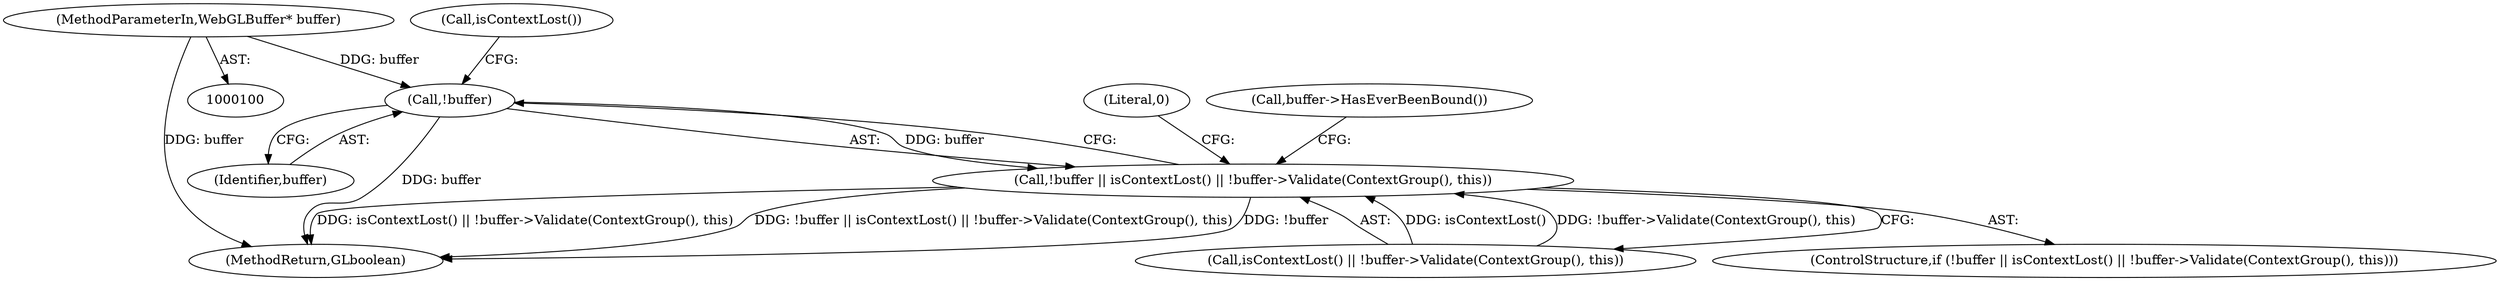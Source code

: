digraph "0_Chrome_98095c718d7580b5d6715e5bfd8698234ecb4470_5@pointer" {
"1000105" [label="(Call,!buffer)"];
"1000101" [label="(MethodParameterIn,WebGLBuffer* buffer)"];
"1000104" [label="(Call,!buffer || isContextLost() || !buffer->Validate(ContextGroup(), this))"];
"1000104" [label="(Call,!buffer || isContextLost() || !buffer->Validate(ContextGroup(), this))"];
"1000103" [label="(ControlStructure,if (!buffer || isContextLost() || !buffer->Validate(ContextGroup(), this)))"];
"1000106" [label="(Identifier,buffer)"];
"1000114" [label="(Literal,0)"];
"1000108" [label="(Call,isContextLost())"];
"1000105" [label="(Call,!buffer)"];
"1000101" [label="(MethodParameterIn,WebGLBuffer* buffer)"];
"1000117" [label="(Call,buffer->HasEverBeenBound())"];
"1000107" [label="(Call,isContextLost() || !buffer->Validate(ContextGroup(), this))"];
"1000127" [label="(MethodReturn,GLboolean)"];
"1000105" -> "1000104"  [label="AST: "];
"1000105" -> "1000106"  [label="CFG: "];
"1000106" -> "1000105"  [label="AST: "];
"1000108" -> "1000105"  [label="CFG: "];
"1000104" -> "1000105"  [label="CFG: "];
"1000105" -> "1000127"  [label="DDG: buffer"];
"1000105" -> "1000104"  [label="DDG: buffer"];
"1000101" -> "1000105"  [label="DDG: buffer"];
"1000101" -> "1000100"  [label="AST: "];
"1000101" -> "1000127"  [label="DDG: buffer"];
"1000104" -> "1000103"  [label="AST: "];
"1000104" -> "1000107"  [label="CFG: "];
"1000107" -> "1000104"  [label="AST: "];
"1000114" -> "1000104"  [label="CFG: "];
"1000117" -> "1000104"  [label="CFG: "];
"1000104" -> "1000127"  [label="DDG: isContextLost() || !buffer->Validate(ContextGroup(), this)"];
"1000104" -> "1000127"  [label="DDG: !buffer || isContextLost() || !buffer->Validate(ContextGroup(), this)"];
"1000104" -> "1000127"  [label="DDG: !buffer"];
"1000107" -> "1000104"  [label="DDG: isContextLost()"];
"1000107" -> "1000104"  [label="DDG: !buffer->Validate(ContextGroup(), this)"];
}
